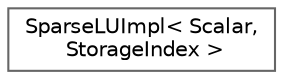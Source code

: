 digraph "Graphical Class Hierarchy"
{
 // LATEX_PDF_SIZE
  bgcolor="transparent";
  edge [fontname=Helvetica,fontsize=10,labelfontname=Helvetica,labelfontsize=10];
  node [fontname=Helvetica,fontsize=10,shape=box,height=0.2,width=0.4];
  rankdir="LR";
  Node0 [id="Node000000",label="SparseLUImpl\< Scalar,\l StorageIndex \>",height=0.2,width=0.4,color="grey40", fillcolor="white", style="filled",URL="$classSparseLUImpl.html",tooltip=" "];
}
